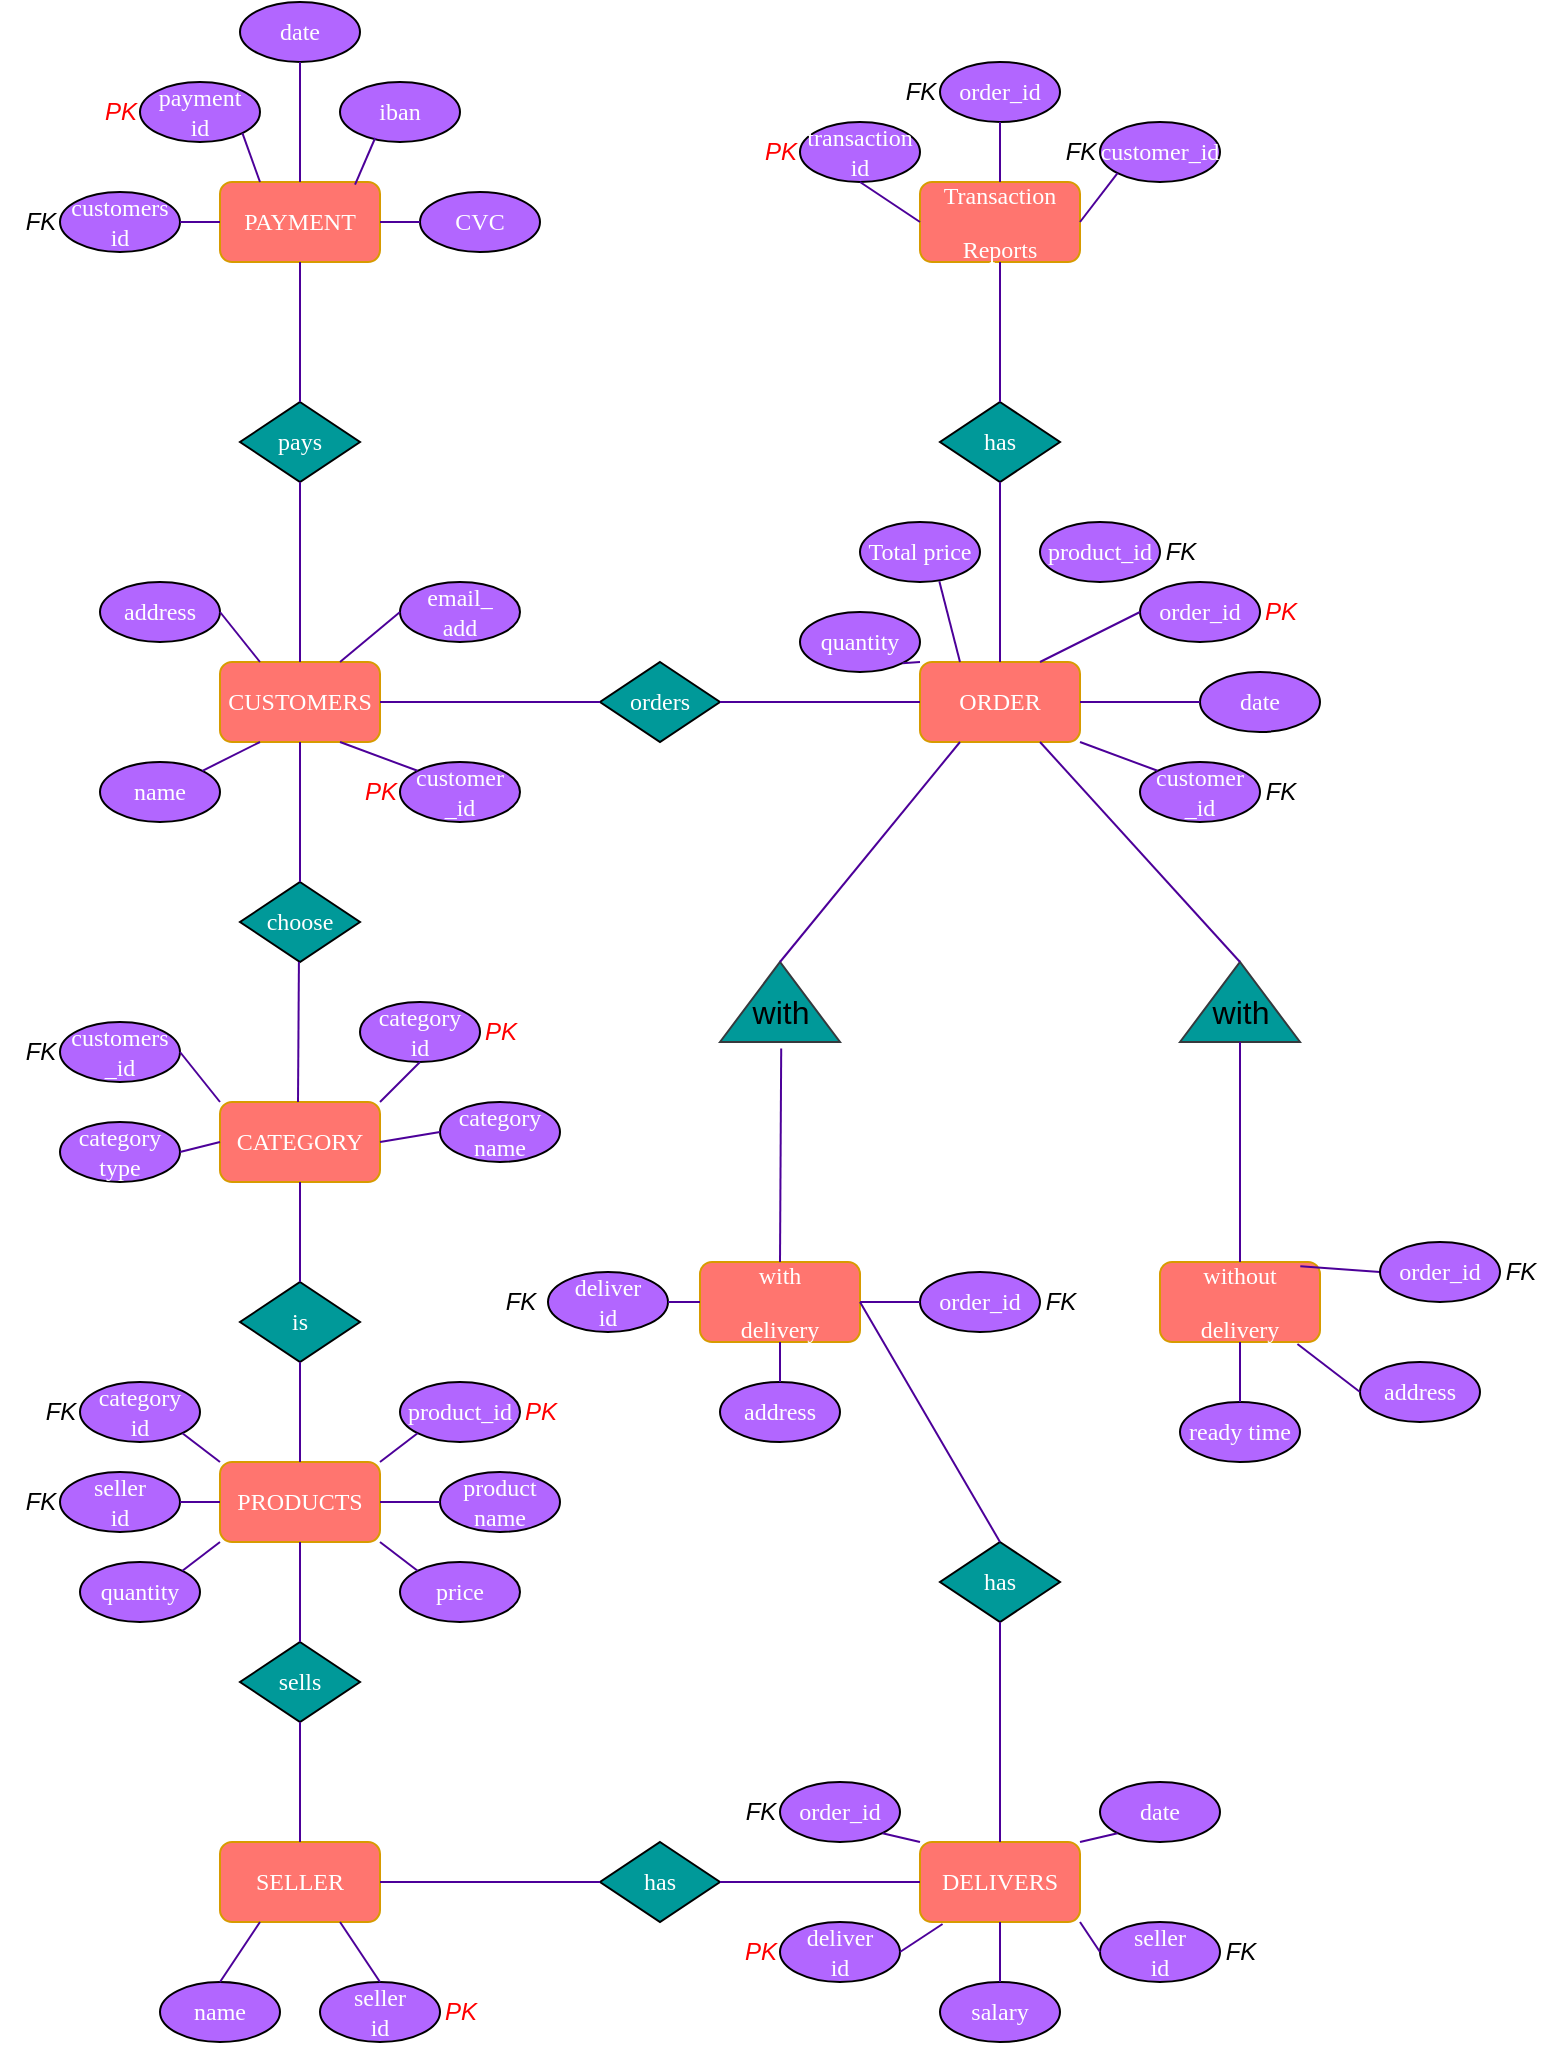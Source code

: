 <mxfile version="21.2.1" type="device">
  <diagram name="Страница 1" id="OlgJl-MLiEzsNfL7w2TF">
    <mxGraphModel dx="1467" dy="2461" grid="1" gridSize="10" guides="1" tooltips="1" connect="1" arrows="1" fold="1" page="1" pageScale="1" pageWidth="1169" pageHeight="1654" math="0" shadow="0">
      <root>
        <mxCell id="0" />
        <mxCell id="1" parent="0" />
        <mxCell id="M-MsmWzVihMMCVlR_p8x-1" value="&lt;pre&gt;&lt;font face=&quot;Comic Sans MS&quot; color=&quot;#ffffff&quot;&gt;CUSTOMERS&lt;/font&gt;&lt;/pre&gt;" style="rounded=1;whiteSpace=wrap;html=1;fillColor=#FF756F;strokeColor=#d79b00;" parent="1" vertex="1">
          <mxGeometry x="390" y="260" width="80" height="40" as="geometry" />
        </mxCell>
        <mxCell id="M-MsmWzVihMMCVlR_p8x-3" value="customer&lt;br&gt;_id" style="ellipse;whiteSpace=wrap;html=1;fontFamily=Comic Sans MS;fontColor=#FFFFFF;fillColor=#B266FF;" parent="1" vertex="1">
          <mxGeometry x="480" y="310" width="60" height="30" as="geometry" />
        </mxCell>
        <mxCell id="M-MsmWzVihMMCVlR_p8x-4" value="name" style="ellipse;whiteSpace=wrap;html=1;fontFamily=Comic Sans MS;fontColor=#FFFFFF;fillColor=#B266FF;" parent="1" vertex="1">
          <mxGeometry x="330" y="310" width="60" height="30" as="geometry" />
        </mxCell>
        <mxCell id="M-MsmWzVihMMCVlR_p8x-5" value="email_&lt;br&gt;add" style="ellipse;whiteSpace=wrap;html=1;fontFamily=Comic Sans MS;fontColor=#FFFFFF;fillColor=#B266FF;" parent="1" vertex="1">
          <mxGeometry x="480" y="220" width="60" height="30" as="geometry" />
        </mxCell>
        <mxCell id="M-MsmWzVihMMCVlR_p8x-6" value="address" style="ellipse;whiteSpace=wrap;html=1;fontFamily=Comic Sans MS;fontColor=#FFFFFF;fillColor=#B266FF;" parent="1" vertex="1">
          <mxGeometry x="330" y="220" width="60" height="30" as="geometry" />
        </mxCell>
        <mxCell id="M-MsmWzVihMMCVlR_p8x-7" value="&lt;font color=&quot;#ff0000&quot;&gt;PK&lt;/font&gt;" style="text;html=1;align=center;verticalAlign=middle;resizable=0;points=[];autosize=1;strokeColor=none;fillColor=none;fontFamily=Helvetica;fontColor=#000000;fontStyle=2" parent="1" vertex="1">
          <mxGeometry x="450" y="310" width="40" height="30" as="geometry" />
        </mxCell>
        <mxCell id="M-MsmWzVihMMCVlR_p8x-8" value="" style="endArrow=none;html=1;rounded=0;fontFamily=Comic Sans MS;fontColor=#FFFFFF;strokeColor=#4C0099;exitX=0.75;exitY=0;exitDx=0;exitDy=0;entryX=0;entryY=0.5;entryDx=0;entryDy=0;" parent="1" source="M-MsmWzVihMMCVlR_p8x-1" target="M-MsmWzVihMMCVlR_p8x-5" edge="1">
          <mxGeometry width="50" height="50" relative="1" as="geometry">
            <mxPoint x="440" y="225" as="sourcePoint" />
            <mxPoint x="440" y="160" as="targetPoint" />
          </mxGeometry>
        </mxCell>
        <mxCell id="M-MsmWzVihMMCVlR_p8x-9" value="" style="endArrow=none;html=1;rounded=0;fontFamily=Comic Sans MS;fontColor=#FFFFFF;strokeColor=#4C0099;exitX=0;exitY=0;exitDx=0;exitDy=0;entryX=0.75;entryY=1;entryDx=0;entryDy=0;" parent="1" source="M-MsmWzVihMMCVlR_p8x-3" target="M-MsmWzVihMMCVlR_p8x-1" edge="1">
          <mxGeometry width="50" height="50" relative="1" as="geometry">
            <mxPoint x="469.44" y="405" as="sourcePoint" />
            <mxPoint x="469.44" y="340" as="targetPoint" />
          </mxGeometry>
        </mxCell>
        <mxCell id="M-MsmWzVihMMCVlR_p8x-10" value="" style="endArrow=none;html=1;rounded=0;fontFamily=Comic Sans MS;fontColor=#FFFFFF;strokeColor=#4C0099;exitX=0.25;exitY=0;exitDx=0;exitDy=0;entryX=1;entryY=0.5;entryDx=0;entryDy=0;" parent="1" source="M-MsmWzVihMMCVlR_p8x-1" target="M-MsmWzVihMMCVlR_p8x-6" edge="1">
          <mxGeometry width="50" height="50" relative="1" as="geometry">
            <mxPoint x="420" y="250" as="sourcePoint" />
            <mxPoint x="420" y="185" as="targetPoint" />
          </mxGeometry>
        </mxCell>
        <mxCell id="M-MsmWzVihMMCVlR_p8x-11" value="" style="endArrow=none;html=1;rounded=0;fontFamily=Comic Sans MS;fontColor=#FFFFFF;strokeColor=#4C0099;exitX=1;exitY=0;exitDx=0;exitDy=0;entryX=0.25;entryY=1;entryDx=0;entryDy=0;" parent="1" source="M-MsmWzVihMMCVlR_p8x-4" target="M-MsmWzVihMMCVlR_p8x-1" edge="1">
          <mxGeometry width="50" height="50" relative="1" as="geometry">
            <mxPoint x="410" y="405" as="sourcePoint" />
            <mxPoint x="410" y="340" as="targetPoint" />
          </mxGeometry>
        </mxCell>
        <mxCell id="M-MsmWzVihMMCVlR_p8x-12" value="&lt;pre&gt;&lt;font face=&quot;Comic Sans MS&quot; color=&quot;#ffffff&quot;&gt;ORDER&lt;/font&gt;&lt;/pre&gt;" style="rounded=1;whiteSpace=wrap;html=1;fillColor=#FF756F;strokeColor=#d79b00;" parent="1" vertex="1">
          <mxGeometry x="740" y="260" width="80" height="40" as="geometry" />
        </mxCell>
        <mxCell id="M-MsmWzVihMMCVlR_p8x-13" value="orders" style="rhombus;whiteSpace=wrap;html=1;fontFamily=Comic Sans MS;fontColor=#FFFFFF;fillColor=#009999;" parent="1" vertex="1">
          <mxGeometry x="580" y="260" width="60" height="40" as="geometry" />
        </mxCell>
        <mxCell id="M-MsmWzVihMMCVlR_p8x-14" value="" style="endArrow=none;html=1;rounded=0;fontFamily=Comic Sans MS;fontColor=#FFFFFF;strokeColor=#4C0099;exitX=1;exitY=0.5;exitDx=0;exitDy=0;entryX=0;entryY=0.5;entryDx=0;entryDy=0;" parent="1" source="M-MsmWzVihMMCVlR_p8x-1" target="M-MsmWzVihMMCVlR_p8x-13" edge="1">
          <mxGeometry width="50" height="50" relative="1" as="geometry">
            <mxPoint x="400" y="175" as="sourcePoint" />
            <mxPoint x="400" y="110" as="targetPoint" />
          </mxGeometry>
        </mxCell>
        <mxCell id="M-MsmWzVihMMCVlR_p8x-15" value="" style="endArrow=none;html=1;rounded=0;fontFamily=Comic Sans MS;fontColor=#FFFFFF;strokeColor=#4C0099;exitX=1;exitY=0.5;exitDx=0;exitDy=0;entryX=0;entryY=0.5;entryDx=0;entryDy=0;" parent="1" source="M-MsmWzVihMMCVlR_p8x-13" target="M-MsmWzVihMMCVlR_p8x-12" edge="1">
          <mxGeometry width="50" height="50" relative="1" as="geometry">
            <mxPoint x="610" y="310" as="sourcePoint" />
            <mxPoint x="720" y="310" as="targetPoint" />
          </mxGeometry>
        </mxCell>
        <mxCell id="M-MsmWzVihMMCVlR_p8x-16" value="order_id" style="ellipse;whiteSpace=wrap;html=1;fontFamily=Comic Sans MS;fontColor=#FFFFFF;fillColor=#B266FF;" parent="1" vertex="1">
          <mxGeometry x="850" y="220" width="60" height="30" as="geometry" />
        </mxCell>
        <mxCell id="M-MsmWzVihMMCVlR_p8x-17" value="customer&lt;br&gt;_id" style="ellipse;whiteSpace=wrap;html=1;fontFamily=Comic Sans MS;fontColor=#FFFFFF;fillColor=#B266FF;" parent="1" vertex="1">
          <mxGeometry x="850" y="310" width="60" height="30" as="geometry" />
        </mxCell>
        <mxCell id="M-MsmWzVihMMCVlR_p8x-18" value="date" style="ellipse;whiteSpace=wrap;html=1;fontFamily=Comic Sans MS;fontColor=#FFFFFF;fillColor=#B266FF;" parent="1" vertex="1">
          <mxGeometry x="880" y="265" width="60" height="30" as="geometry" />
        </mxCell>
        <mxCell id="M-MsmWzVihMMCVlR_p8x-19" value="&lt;font color=&quot;#ff0000&quot;&gt;PK&lt;/font&gt;" style="text;html=1;align=center;verticalAlign=middle;resizable=0;points=[];autosize=1;strokeColor=none;fillColor=none;fontFamily=Helvetica;fontColor=#000000;fontStyle=2" parent="1" vertex="1">
          <mxGeometry x="900" y="220" width="40" height="30" as="geometry" />
        </mxCell>
        <mxCell id="M-MsmWzVihMMCVlR_p8x-20" value="FK" style="text;html=1;align=center;verticalAlign=middle;resizable=0;points=[];autosize=1;strokeColor=none;fillColor=none;fontFamily=Helvetica;fontColor=#000000;fontStyle=2" parent="1" vertex="1">
          <mxGeometry x="900" y="310" width="40" height="30" as="geometry" />
        </mxCell>
        <mxCell id="M-MsmWzVihMMCVlR_p8x-21" value="" style="endArrow=none;html=1;rounded=0;fontFamily=Comic Sans MS;fontColor=#FFFFFF;strokeColor=#4C0099;exitX=0.75;exitY=0;exitDx=0;exitDy=0;entryX=0;entryY=0.5;entryDx=0;entryDy=0;" parent="1" source="M-MsmWzVihMMCVlR_p8x-12" target="M-MsmWzVihMMCVlR_p8x-16" edge="1">
          <mxGeometry width="50" height="50" relative="1" as="geometry">
            <mxPoint x="750" y="245" as="sourcePoint" />
            <mxPoint x="750" y="180" as="targetPoint" />
          </mxGeometry>
        </mxCell>
        <mxCell id="M-MsmWzVihMMCVlR_p8x-22" value="" style="endArrow=none;html=1;rounded=0;fontFamily=Comic Sans MS;fontColor=#FFFFFF;strokeColor=#4C0099;exitX=1;exitY=0.5;exitDx=0;exitDy=0;entryX=0;entryY=0.5;entryDx=0;entryDy=0;" parent="1" source="M-MsmWzVihMMCVlR_p8x-12" target="M-MsmWzVihMMCVlR_p8x-18" edge="1">
          <mxGeometry width="50" height="50" relative="1" as="geometry">
            <mxPoint x="810" y="270" as="sourcePoint" />
            <mxPoint x="860" y="245" as="targetPoint" />
          </mxGeometry>
        </mxCell>
        <mxCell id="M-MsmWzVihMMCVlR_p8x-23" value="" style="endArrow=none;html=1;rounded=0;fontFamily=Comic Sans MS;fontColor=#FFFFFF;strokeColor=#4C0099;exitX=1;exitY=1;exitDx=0;exitDy=0;entryX=0;entryY=0;entryDx=0;entryDy=0;" parent="1" source="M-MsmWzVihMMCVlR_p8x-12" target="M-MsmWzVihMMCVlR_p8x-17" edge="1">
          <mxGeometry width="50" height="50" relative="1" as="geometry">
            <mxPoint x="830" y="290" as="sourcePoint" />
            <mxPoint x="890" y="290" as="targetPoint" />
          </mxGeometry>
        </mxCell>
        <mxCell id="M-MsmWzVihMMCVlR_p8x-25" value="&lt;pre&gt;&lt;font face=&quot;Comic Sans MS&quot; color=&quot;#ffffff&quot;&gt;CATEGORY&lt;/font&gt;&lt;/pre&gt;" style="rounded=1;whiteSpace=wrap;html=1;fillColor=#FF756F;strokeColor=#d79b00;" parent="1" vertex="1">
          <mxGeometry x="390" y="480" width="80" height="40" as="geometry" />
        </mxCell>
        <mxCell id="M-MsmWzVihMMCVlR_p8x-26" value="choose" style="rhombus;whiteSpace=wrap;html=1;fontFamily=Comic Sans MS;fontColor=#FFFFFF;fillColor=#009999;" parent="1" vertex="1">
          <mxGeometry x="400" y="370" width="60" height="40" as="geometry" />
        </mxCell>
        <mxCell id="M-MsmWzVihMMCVlR_p8x-27" value="" style="endArrow=none;html=1;rounded=0;fontFamily=Comic Sans MS;fontColor=#FFFFFF;strokeColor=#4C0099;entryX=0.5;entryY=1;entryDx=0;entryDy=0;exitX=0.5;exitY=0;exitDx=0;exitDy=0;" parent="1" source="M-MsmWzVihMMCVlR_p8x-26" target="M-MsmWzVihMMCVlR_p8x-1" edge="1">
          <mxGeometry width="50" height="50" relative="1" as="geometry">
            <mxPoint x="430" y="350" as="sourcePoint" />
            <mxPoint x="429.44" y="310" as="targetPoint" />
          </mxGeometry>
        </mxCell>
        <mxCell id="M-MsmWzVihMMCVlR_p8x-28" value="" style="endArrow=none;html=1;rounded=0;fontFamily=Comic Sans MS;fontColor=#FFFFFF;strokeColor=#4C0099;entryX=0.491;entryY=1;entryDx=0;entryDy=0;entryPerimeter=0;" parent="1" target="M-MsmWzVihMMCVlR_p8x-26" edge="1">
          <mxGeometry width="50" height="50" relative="1" as="geometry">
            <mxPoint x="429" y="480" as="sourcePoint" />
            <mxPoint x="429.44" y="420" as="targetPoint" />
          </mxGeometry>
        </mxCell>
        <mxCell id="M-MsmWzVihMMCVlR_p8x-29" value="category&lt;br&gt;id" style="ellipse;whiteSpace=wrap;html=1;fontFamily=Comic Sans MS;fontColor=#FFFFFF;fillColor=#B266FF;" parent="1" vertex="1">
          <mxGeometry x="460" y="430" width="60" height="30" as="geometry" />
        </mxCell>
        <mxCell id="M-MsmWzVihMMCVlR_p8x-30" value="category&lt;br&gt;name" style="ellipse;whiteSpace=wrap;html=1;fontFamily=Comic Sans MS;fontColor=#FFFFFF;fillColor=#B266FF;" parent="1" vertex="1">
          <mxGeometry x="500" y="480" width="60" height="30" as="geometry" />
        </mxCell>
        <mxCell id="M-MsmWzVihMMCVlR_p8x-31" value="category&lt;br&gt;type" style="ellipse;whiteSpace=wrap;html=1;fontFamily=Comic Sans MS;fontColor=#FFFFFF;fillColor=#B266FF;" parent="1" vertex="1">
          <mxGeometry x="310" y="490" width="60" height="30" as="geometry" />
        </mxCell>
        <mxCell id="M-MsmWzVihMMCVlR_p8x-32" value="&lt;pre&gt;&lt;font face=&quot;Comic Sans MS&quot; color=&quot;#ffffff&quot;&gt;PRODUCTS&lt;/font&gt;&lt;/pre&gt;" style="rounded=1;whiteSpace=wrap;html=1;fillColor=#FF756F;strokeColor=#d79b00;" parent="1" vertex="1">
          <mxGeometry x="390" y="660" width="80" height="40" as="geometry" />
        </mxCell>
        <mxCell id="M-MsmWzVihMMCVlR_p8x-33" value="is" style="rhombus;whiteSpace=wrap;html=1;fontFamily=Comic Sans MS;fontColor=#FFFFFF;fillColor=#009999;" parent="1" vertex="1">
          <mxGeometry x="400" y="570" width="60" height="40" as="geometry" />
        </mxCell>
        <mxCell id="M-MsmWzVihMMCVlR_p8x-34" value="" style="endArrow=none;html=1;rounded=0;fontFamily=Comic Sans MS;fontColor=#FFFFFF;strokeColor=#4C0099;entryX=0.5;entryY=1;entryDx=0;entryDy=0;" parent="1" target="M-MsmWzVihMMCVlR_p8x-25" edge="1">
          <mxGeometry width="50" height="50" relative="1" as="geometry">
            <mxPoint x="430" y="570" as="sourcePoint" />
            <mxPoint x="429.41" y="530" as="targetPoint" />
          </mxGeometry>
        </mxCell>
        <mxCell id="M-MsmWzVihMMCVlR_p8x-35" value="" style="endArrow=none;html=1;rounded=0;fontFamily=Comic Sans MS;fontColor=#FFFFFF;strokeColor=#4C0099;entryX=0.5;entryY=1;entryDx=0;entryDy=0;exitX=0.5;exitY=0;exitDx=0;exitDy=0;" parent="1" source="M-MsmWzVihMMCVlR_p8x-32" target="M-MsmWzVihMMCVlR_p8x-33" edge="1">
          <mxGeometry width="50" height="50" relative="1" as="geometry">
            <mxPoint x="500" y="700" as="sourcePoint" />
            <mxPoint x="500" y="630" as="targetPoint" />
          </mxGeometry>
        </mxCell>
        <mxCell id="M-MsmWzVihMMCVlR_p8x-36" value="product_id" style="ellipse;whiteSpace=wrap;html=1;fontFamily=Comic Sans MS;fontColor=#FFFFFF;fillColor=#B266FF;" parent="1" vertex="1">
          <mxGeometry x="480" y="620" width="60" height="30" as="geometry" />
        </mxCell>
        <mxCell id="M-MsmWzVihMMCVlR_p8x-37" value="product&lt;br&gt;name" style="ellipse;whiteSpace=wrap;html=1;fontFamily=Comic Sans MS;fontColor=#FFFFFF;fillColor=#B266FF;" parent="1" vertex="1">
          <mxGeometry x="500" y="665" width="60" height="30" as="geometry" />
        </mxCell>
        <mxCell id="M-MsmWzVihMMCVlR_p8x-38" value="category&lt;br&gt;id" style="ellipse;whiteSpace=wrap;html=1;fontFamily=Comic Sans MS;fontColor=#FFFFFF;fillColor=#B266FF;" parent="1" vertex="1">
          <mxGeometry x="320" y="620" width="60" height="30" as="geometry" />
        </mxCell>
        <mxCell id="M-MsmWzVihMMCVlR_p8x-39" value="FK" style="text;html=1;align=center;verticalAlign=middle;resizable=0;points=[];autosize=1;strokeColor=none;fillColor=none;fontFamily=Helvetica;fontColor=#000000;fontStyle=2" parent="1" vertex="1">
          <mxGeometry x="290" y="620" width="40" height="30" as="geometry" />
        </mxCell>
        <mxCell id="M-MsmWzVihMMCVlR_p8x-40" value="&lt;font color=&quot;#ff0000&quot;&gt;PK&lt;/font&gt;" style="text;html=1;align=center;verticalAlign=middle;resizable=0;points=[];autosize=1;strokeColor=none;fillColor=none;fontFamily=Helvetica;fontColor=#000000;fontStyle=2" parent="1" vertex="1">
          <mxGeometry x="510" y="430" width="40" height="30" as="geometry" />
        </mxCell>
        <mxCell id="M-MsmWzVihMMCVlR_p8x-41" value="&lt;font color=&quot;#ff0000&quot;&gt;PK&lt;/font&gt;" style="text;html=1;align=center;verticalAlign=middle;resizable=0;points=[];autosize=1;strokeColor=none;fillColor=none;fontFamily=Helvetica;fontColor=#000000;fontStyle=2" parent="1" vertex="1">
          <mxGeometry x="530" y="620" width="40" height="30" as="geometry" />
        </mxCell>
        <mxCell id="M-MsmWzVihMMCVlR_p8x-42" value="&lt;pre&gt;&lt;font face=&quot;Comic Sans MS&quot; color=&quot;#ffffff&quot;&gt;SELLER&lt;/font&gt;&lt;/pre&gt;" style="rounded=1;whiteSpace=wrap;html=1;fillColor=#FF756F;strokeColor=#d79b00;" parent="1" vertex="1">
          <mxGeometry x="390" y="850" width="80" height="40" as="geometry" />
        </mxCell>
        <mxCell id="M-MsmWzVihMMCVlR_p8x-43" value="sells" style="rhombus;whiteSpace=wrap;html=1;fontFamily=Comic Sans MS;fontColor=#FFFFFF;fillColor=#009999;" parent="1" vertex="1">
          <mxGeometry x="400" y="750" width="60" height="40" as="geometry" />
        </mxCell>
        <mxCell id="M-MsmWzVihMMCVlR_p8x-44" value="seller&lt;br&gt;id" style="ellipse;whiteSpace=wrap;html=1;fontFamily=Comic Sans MS;fontColor=#FFFFFF;fillColor=#B266FF;" parent="1" vertex="1">
          <mxGeometry x="440" y="920" width="60" height="30" as="geometry" />
        </mxCell>
        <mxCell id="M-MsmWzVihMMCVlR_p8x-46" value="name" style="ellipse;whiteSpace=wrap;html=1;fontFamily=Comic Sans MS;fontColor=#FFFFFF;fillColor=#B266FF;" parent="1" vertex="1">
          <mxGeometry x="360" y="920" width="60" height="30" as="geometry" />
        </mxCell>
        <mxCell id="M-MsmWzVihMMCVlR_p8x-47" value="&lt;font color=&quot;#ff0000&quot;&gt;PK&lt;/font&gt;" style="text;html=1;align=center;verticalAlign=middle;resizable=0;points=[];autosize=1;strokeColor=none;fillColor=none;fontFamily=Helvetica;fontColor=#000000;fontStyle=2" parent="1" vertex="1">
          <mxGeometry x="490" y="920" width="40" height="30" as="geometry" />
        </mxCell>
        <mxCell id="M-MsmWzVihMMCVlR_p8x-48" value="FK" style="text;html=1;align=center;verticalAlign=middle;resizable=0;points=[];autosize=1;strokeColor=none;fillColor=none;fontFamily=Helvetica;fontColor=#000000;fontStyle=2" parent="1" vertex="1">
          <mxGeometry x="280" y="665" width="40" height="30" as="geometry" />
        </mxCell>
        <mxCell id="M-MsmWzVihMMCVlR_p8x-49" value="&lt;pre&gt;&lt;font face=&quot;Comic Sans MS&quot; color=&quot;#ffffff&quot;&gt;PAYMENT&lt;/font&gt;&lt;/pre&gt;" style="rounded=1;whiteSpace=wrap;html=1;fillColor=#FF756F;strokeColor=#d79b00;" parent="1" vertex="1">
          <mxGeometry x="390" y="20" width="80" height="40" as="geometry" />
        </mxCell>
        <mxCell id="M-MsmWzVihMMCVlR_p8x-50" value="pays" style="rhombus;whiteSpace=wrap;html=1;fontFamily=Comic Sans MS;fontColor=#FFFFFF;fillColor=#009999;" parent="1" vertex="1">
          <mxGeometry x="400" y="130" width="60" height="40" as="geometry" />
        </mxCell>
        <mxCell id="M-MsmWzVihMMCVlR_p8x-51" value="" style="endArrow=none;html=1;rounded=0;fontFamily=Comic Sans MS;fontColor=#FFFFFF;strokeColor=#4C0099;entryX=0.5;entryY=1;entryDx=0;entryDy=0;exitX=0.5;exitY=0;exitDx=0;exitDy=0;" parent="1" source="M-MsmWzVihMMCVlR_p8x-43" target="M-MsmWzVihMMCVlR_p8x-32" edge="1">
          <mxGeometry width="50" height="50" relative="1" as="geometry">
            <mxPoint x="440" y="760" as="sourcePoint" />
            <mxPoint x="440" y="710" as="targetPoint" />
          </mxGeometry>
        </mxCell>
        <mxCell id="M-MsmWzVihMMCVlR_p8x-53" value="" style="endArrow=none;html=1;rounded=0;fontFamily=Comic Sans MS;fontColor=#FFFFFF;strokeColor=#4C0099;exitX=0.5;exitY=0;exitDx=0;exitDy=0;entryX=0.5;entryY=1;entryDx=0;entryDy=0;" parent="1" source="M-MsmWzVihMMCVlR_p8x-1" target="M-MsmWzVihMMCVlR_p8x-50" edge="1">
          <mxGeometry width="50" height="50" relative="1" as="geometry">
            <mxPoint x="480" y="290" as="sourcePoint" />
            <mxPoint x="590" y="290" as="targetPoint" />
          </mxGeometry>
        </mxCell>
        <mxCell id="M-MsmWzVihMMCVlR_p8x-54" value="" style="endArrow=none;html=1;rounded=0;fontFamily=Comic Sans MS;fontColor=#FFFFFF;strokeColor=#4C0099;exitX=0.5;exitY=0;exitDx=0;exitDy=0;entryX=0.5;entryY=1;entryDx=0;entryDy=0;" parent="1" source="M-MsmWzVihMMCVlR_p8x-50" target="M-MsmWzVihMMCVlR_p8x-49" edge="1">
          <mxGeometry width="50" height="50" relative="1" as="geometry">
            <mxPoint x="440" y="270" as="sourcePoint" />
            <mxPoint x="440" y="180" as="targetPoint" />
          </mxGeometry>
        </mxCell>
        <mxCell id="M-MsmWzVihMMCVlR_p8x-55" value="payment&lt;br&gt;id" style="ellipse;whiteSpace=wrap;html=1;fontFamily=Comic Sans MS;fontColor=#FFFFFF;fillColor=#B266FF;" parent="1" vertex="1">
          <mxGeometry x="350" y="-30" width="60" height="30" as="geometry" />
        </mxCell>
        <mxCell id="M-MsmWzVihMMCVlR_p8x-56" value="customers&lt;br&gt;id" style="ellipse;whiteSpace=wrap;html=1;fontFamily=Comic Sans MS;fontColor=#FFFFFF;fillColor=#B266FF;" parent="1" vertex="1">
          <mxGeometry x="310" y="25" width="60" height="30" as="geometry" />
        </mxCell>
        <mxCell id="M-MsmWzVihMMCVlR_p8x-57" value="date" style="ellipse;whiteSpace=wrap;html=1;fontFamily=Comic Sans MS;fontColor=#FFFFFF;fillColor=#B266FF;" parent="1" vertex="1">
          <mxGeometry x="400" y="-70" width="60" height="30" as="geometry" />
        </mxCell>
        <mxCell id="M-MsmWzVihMMCVlR_p8x-59" value="&lt;font color=&quot;#ff0000&quot;&gt;PK&lt;/font&gt;" style="text;html=1;align=center;verticalAlign=middle;resizable=0;points=[];autosize=1;strokeColor=none;fillColor=none;fontFamily=Helvetica;fontColor=#000000;fontStyle=2" parent="1" vertex="1">
          <mxGeometry x="320" y="-30" width="40" height="30" as="geometry" />
        </mxCell>
        <mxCell id="M-MsmWzVihMMCVlR_p8x-60" value="FK" style="text;html=1;align=center;verticalAlign=middle;resizable=0;points=[];autosize=1;strokeColor=none;fillColor=none;fontFamily=Helvetica;fontColor=#000000;fontStyle=2" parent="1" vertex="1">
          <mxGeometry x="280" y="25" width="40" height="30" as="geometry" />
        </mxCell>
        <mxCell id="M-MsmWzVihMMCVlR_p8x-62" value="&lt;pre&gt;&lt;font face=&quot;Comic Sans MS&quot; color=&quot;#ffffff&quot;&gt;Transaction&lt;/font&gt;&lt;/pre&gt;&lt;pre&gt;&lt;font face=&quot;Comic Sans MS&quot; color=&quot;#ffffff&quot;&gt;Reports&lt;/font&gt;&lt;/pre&gt;" style="rounded=1;whiteSpace=wrap;html=1;fillColor=#FF756F;strokeColor=#d79b00;" parent="1" vertex="1">
          <mxGeometry x="740" y="20" width="80" height="40" as="geometry" />
        </mxCell>
        <mxCell id="M-MsmWzVihMMCVlR_p8x-69" value="has" style="rhombus;whiteSpace=wrap;html=1;fontFamily=Comic Sans MS;fontColor=#FFFFFF;fillColor=#009999;" parent="1" vertex="1">
          <mxGeometry x="750" y="130" width="60" height="40" as="geometry" />
        </mxCell>
        <mxCell id="M-MsmWzVihMMCVlR_p8x-70" value="" style="endArrow=none;html=1;rounded=0;fontFamily=Comic Sans MS;fontColor=#FFFFFF;strokeColor=#4C0099;entryX=0.5;entryY=1;entryDx=0;entryDy=0;exitX=0.5;exitY=0;exitDx=0;exitDy=0;" parent="1" source="M-MsmWzVihMMCVlR_p8x-69" target="M-MsmWzVihMMCVlR_p8x-62" edge="1">
          <mxGeometry width="50" height="50" relative="1" as="geometry">
            <mxPoint x="680" y="70" as="sourcePoint" />
            <mxPoint x="780" y="60" as="targetPoint" />
          </mxGeometry>
        </mxCell>
        <mxCell id="M-MsmWzVihMMCVlR_p8x-71" value="" style="endArrow=none;html=1;rounded=0;fontFamily=Comic Sans MS;fontColor=#FFFFFF;strokeColor=#4C0099;entryX=0.5;entryY=1;entryDx=0;entryDy=0;exitX=0.5;exitY=0;exitDx=0;exitDy=0;" parent="1" source="M-MsmWzVihMMCVlR_p8x-12" target="M-MsmWzVihMMCVlR_p8x-69" edge="1">
          <mxGeometry width="50" height="50" relative="1" as="geometry">
            <mxPoint x="840" y="220" as="sourcePoint" />
            <mxPoint x="840" y="120" as="targetPoint" />
          </mxGeometry>
        </mxCell>
        <mxCell id="M-MsmWzVihMMCVlR_p8x-72" value="transaction&lt;br&gt;id" style="ellipse;whiteSpace=wrap;html=1;fontFamily=Comic Sans MS;fontColor=#FFFFFF;fillColor=#B266FF;" parent="1" vertex="1">
          <mxGeometry x="680" y="-10" width="60" height="30" as="geometry" />
        </mxCell>
        <mxCell id="M-MsmWzVihMMCVlR_p8x-73" value="order_id" style="ellipse;whiteSpace=wrap;html=1;fontFamily=Comic Sans MS;fontColor=#FFFFFF;fillColor=#B266FF;" parent="1" vertex="1">
          <mxGeometry x="750" y="-40" width="60" height="30" as="geometry" />
        </mxCell>
        <mxCell id="M-MsmWzVihMMCVlR_p8x-74" value="product_id" style="ellipse;whiteSpace=wrap;html=1;fontFamily=Comic Sans MS;fontColor=#FFFFFF;fillColor=#B266FF;" parent="1" vertex="1">
          <mxGeometry x="800" y="190" width="60" height="30" as="geometry" />
        </mxCell>
        <mxCell id="M-MsmWzVihMMCVlR_p8x-75" value="customer_id" style="ellipse;whiteSpace=wrap;html=1;fontFamily=Comic Sans MS;fontColor=#FFFFFF;fillColor=#B266FF;" parent="1" vertex="1">
          <mxGeometry x="830" y="-10" width="60" height="30" as="geometry" />
        </mxCell>
        <mxCell id="7hvklyjwpI8hrcceIS0T-1" value="seller&lt;br&gt;id" style="ellipse;whiteSpace=wrap;html=1;fontFamily=Comic Sans MS;fontColor=#FFFFFF;fillColor=#B266FF;" parent="1" vertex="1">
          <mxGeometry x="310" y="665" width="60" height="30" as="geometry" />
        </mxCell>
        <mxCell id="7hvklyjwpI8hrcceIS0T-2" value="iban" style="ellipse;whiteSpace=wrap;html=1;fontFamily=Comic Sans MS;fontColor=#FFFFFF;fillColor=#B266FF;" parent="1" vertex="1">
          <mxGeometry x="450" y="-30" width="60" height="30" as="geometry" />
        </mxCell>
        <mxCell id="7hvklyjwpI8hrcceIS0T-3" value="CVC" style="ellipse;whiteSpace=wrap;html=1;fontFamily=Comic Sans MS;fontColor=#FFFFFF;fillColor=#B266FF;" parent="1" vertex="1">
          <mxGeometry x="490" y="25" width="60" height="30" as="geometry" />
        </mxCell>
        <mxCell id="7hvklyjwpI8hrcceIS0T-4" value="&lt;pre&gt;&lt;font face=&quot;Comic Sans MS&quot; color=&quot;#ffffff&quot;&gt;DELIVERS&lt;/font&gt;&lt;/pre&gt;" style="rounded=1;whiteSpace=wrap;html=1;fillColor=#FF756F;strokeColor=#d79b00;" parent="1" vertex="1">
          <mxGeometry x="740" y="850" width="80" height="40" as="geometry" />
        </mxCell>
        <mxCell id="7hvklyjwpI8hrcceIS0T-5" value="has" style="rhombus;whiteSpace=wrap;html=1;fontFamily=Comic Sans MS;fontColor=#FFFFFF;fillColor=#009999;" parent="1" vertex="1">
          <mxGeometry x="580" y="850" width="60" height="40" as="geometry" />
        </mxCell>
        <mxCell id="7hvklyjwpI8hrcceIS0T-6" value="" style="endArrow=none;html=1;rounded=0;fontFamily=Comic Sans MS;fontColor=#FFFFFF;strokeColor=#4C0099;exitX=0;exitY=0.5;exitDx=0;exitDy=0;entryX=1;entryY=0.5;entryDx=0;entryDy=0;" parent="1" source="7hvklyjwpI8hrcceIS0T-5" target="M-MsmWzVihMMCVlR_p8x-42" edge="1">
          <mxGeometry width="50" height="50" relative="1" as="geometry">
            <mxPoint x="539.13" y="970" as="sourcePoint" />
            <mxPoint x="539.13" y="910" as="targetPoint" />
          </mxGeometry>
        </mxCell>
        <mxCell id="7hvklyjwpI8hrcceIS0T-7" value="" style="endArrow=none;html=1;rounded=0;fontFamily=Comic Sans MS;fontColor=#FFFFFF;strokeColor=#4C0099;exitX=0;exitY=0.5;exitDx=0;exitDy=0;entryX=1;entryY=0.5;entryDx=0;entryDy=0;" parent="1" source="7hvklyjwpI8hrcceIS0T-4" target="7hvklyjwpI8hrcceIS0T-5" edge="1">
          <mxGeometry width="50" height="50" relative="1" as="geometry">
            <mxPoint x="710" y="910" as="sourcePoint" />
            <mxPoint x="600" y="910" as="targetPoint" />
          </mxGeometry>
        </mxCell>
        <mxCell id="7hvklyjwpI8hrcceIS0T-8" value="deliver&lt;br&gt;id" style="ellipse;whiteSpace=wrap;html=1;fontFamily=Comic Sans MS;fontColor=#FFFFFF;fillColor=#B266FF;" parent="1" vertex="1">
          <mxGeometry x="670" y="890" width="60" height="30" as="geometry" />
        </mxCell>
        <mxCell id="7hvklyjwpI8hrcceIS0T-9" value="seller&lt;br&gt;id" style="ellipse;whiteSpace=wrap;html=1;fontFamily=Comic Sans MS;fontColor=#FFFFFF;fillColor=#B266FF;" parent="1" vertex="1">
          <mxGeometry x="830" y="890" width="60" height="30" as="geometry" />
        </mxCell>
        <mxCell id="7hvklyjwpI8hrcceIS0T-10" value="date" style="ellipse;whiteSpace=wrap;html=1;fontFamily=Comic Sans MS;fontColor=#FFFFFF;fillColor=#B266FF;" parent="1" vertex="1">
          <mxGeometry x="830" y="820" width="60" height="30" as="geometry" />
        </mxCell>
        <mxCell id="7hvklyjwpI8hrcceIS0T-13" value="&lt;pre&gt;&lt;font face=&quot;Comic Sans MS&quot; color=&quot;#ffffff&quot;&gt;with&lt;/font&gt;&lt;/pre&gt;&lt;pre&gt;&lt;font face=&quot;Comic Sans MS&quot; color=&quot;#ffffff&quot;&gt;delivery&lt;/font&gt;&lt;/pre&gt;" style="rounded=1;whiteSpace=wrap;html=1;fillColor=#FF756F;strokeColor=#d79b00;" parent="1" vertex="1">
          <mxGeometry x="630" y="560" width="80" height="40" as="geometry" />
        </mxCell>
        <mxCell id="7hvklyjwpI8hrcceIS0T-14" value="&lt;pre&gt;&lt;font face=&quot;Comic Sans MS&quot; color=&quot;#ffffff&quot;&gt;without&lt;/font&gt;&lt;/pre&gt;&lt;pre&gt;&lt;font face=&quot;Comic Sans MS&quot; color=&quot;#ffffff&quot;&gt;delivery&lt;/font&gt;&lt;/pre&gt;" style="rounded=1;whiteSpace=wrap;html=1;fillColor=#FF756F;strokeColor=#d79b00;" parent="1" vertex="1">
          <mxGeometry x="860" y="560" width="80" height="40" as="geometry" />
        </mxCell>
        <mxCell id="7hvklyjwpI8hrcceIS0T-16" value="" style="triangle;whiteSpace=wrap;html=1;rotation=-90;fillColor=#009999;strokeColor=#36393d;" parent="1" vertex="1">
          <mxGeometry x="650" y="400" width="40" height="60" as="geometry" />
        </mxCell>
        <mxCell id="7hvklyjwpI8hrcceIS0T-18" value="" style="triangle;whiteSpace=wrap;html=1;rotation=-90;fillColor=#009999;strokeColor=#36393d;" parent="1" vertex="1">
          <mxGeometry x="880" y="400" width="40" height="60" as="geometry" />
        </mxCell>
        <mxCell id="7hvklyjwpI8hrcceIS0T-19" value="with" style="text;html=1;align=center;verticalAlign=middle;resizable=0;points=[];autosize=1;strokeColor=none;fillColor=none;strokeWidth=4;fontSize=16;" parent="1" vertex="1">
          <mxGeometry x="645" y="420" width="50" height="30" as="geometry" />
        </mxCell>
        <mxCell id="7hvklyjwpI8hrcceIS0T-21" value="with" style="text;html=1;align=center;verticalAlign=middle;resizable=0;points=[];autosize=1;strokeColor=none;fillColor=none;strokeWidth=4;fontSize=16;" parent="1" vertex="1">
          <mxGeometry x="875" y="420" width="50" height="30" as="geometry" />
        </mxCell>
        <mxCell id="7hvklyjwpI8hrcceIS0T-22" value="" style="endArrow=none;html=1;rounded=0;fontFamily=Comic Sans MS;fontColor=#FFFFFF;strokeColor=#4C0099;exitX=1;exitY=0.5;exitDx=0;exitDy=0;entryX=0.25;entryY=1;entryDx=0;entryDy=0;" parent="1" source="7hvklyjwpI8hrcceIS0T-16" target="M-MsmWzVihMMCVlR_p8x-12" edge="1">
          <mxGeometry width="50" height="50" relative="1" as="geometry">
            <mxPoint x="650" y="360" as="sourcePoint" />
            <mxPoint x="750" y="360" as="targetPoint" />
          </mxGeometry>
        </mxCell>
        <mxCell id="7hvklyjwpI8hrcceIS0T-23" value="" style="endArrow=none;html=1;rounded=0;fontFamily=Comic Sans MS;fontColor=#FFFFFF;strokeColor=#4C0099;exitX=0.5;exitY=0;exitDx=0;exitDy=0;entryX=0.512;entryY=1.11;entryDx=0;entryDy=0;entryPerimeter=0;" parent="1" source="7hvklyjwpI8hrcceIS0T-13" target="7hvklyjwpI8hrcceIS0T-19" edge="1">
          <mxGeometry width="50" height="50" relative="1" as="geometry">
            <mxPoint x="635" y="600" as="sourcePoint" />
            <mxPoint x="705" y="490" as="targetPoint" />
          </mxGeometry>
        </mxCell>
        <mxCell id="7hvklyjwpI8hrcceIS0T-24" value="" style="endArrow=none;html=1;rounded=0;fontFamily=Comic Sans MS;fontColor=#FFFFFF;strokeColor=#4C0099;exitX=1;exitY=0.5;exitDx=0;exitDy=0;entryX=0.75;entryY=1;entryDx=0;entryDy=0;" parent="1" source="7hvklyjwpI8hrcceIS0T-18" target="M-MsmWzVihMMCVlR_p8x-12" edge="1">
          <mxGeometry width="50" height="50" relative="1" as="geometry">
            <mxPoint x="680" y="420" as="sourcePoint" />
            <mxPoint x="770" y="310" as="targetPoint" />
          </mxGeometry>
        </mxCell>
        <mxCell id="7hvklyjwpI8hrcceIS0T-25" value="" style="endArrow=none;html=1;rounded=0;fontFamily=Comic Sans MS;fontColor=#FFFFFF;strokeColor=#4C0099;exitX=0.5;exitY=0;exitDx=0;exitDy=0;entryX=0;entryY=0.5;entryDx=0;entryDy=0;" parent="1" source="7hvklyjwpI8hrcceIS0T-14" target="7hvklyjwpI8hrcceIS0T-18" edge="1">
          <mxGeometry width="50" height="50" relative="1" as="geometry">
            <mxPoint x="875" y="540" as="sourcePoint" />
            <mxPoint x="775" y="430" as="targetPoint" />
          </mxGeometry>
        </mxCell>
        <mxCell id="7hvklyjwpI8hrcceIS0T-27" value="price" style="ellipse;whiteSpace=wrap;html=1;fontFamily=Comic Sans MS;fontColor=#FFFFFF;fillColor=#B266FF;" parent="1" vertex="1">
          <mxGeometry x="480" y="710" width="60" height="30" as="geometry" />
        </mxCell>
        <mxCell id="7hvklyjwpI8hrcceIS0T-34" value="salary" style="ellipse;whiteSpace=wrap;html=1;fontFamily=Comic Sans MS;fontColor=#FFFFFF;fillColor=#B266FF;" parent="1" vertex="1">
          <mxGeometry x="750" y="920" width="60" height="30" as="geometry" />
        </mxCell>
        <mxCell id="7hvklyjwpI8hrcceIS0T-38" value="quantity" style="ellipse;whiteSpace=wrap;html=1;fontFamily=Comic Sans MS;fontColor=#FFFFFF;fillColor=#B266FF;" parent="1" vertex="1">
          <mxGeometry x="320" y="710" width="60" height="30" as="geometry" />
        </mxCell>
        <mxCell id="7hvklyjwpI8hrcceIS0T-39" value="quantity" style="ellipse;whiteSpace=wrap;html=1;fontFamily=Comic Sans MS;fontColor=#FFFFFF;fillColor=#B266FF;" parent="1" vertex="1">
          <mxGeometry x="680" y="235" width="60" height="30" as="geometry" />
        </mxCell>
        <mxCell id="7hvklyjwpI8hrcceIS0T-40" value="Total price" style="ellipse;whiteSpace=wrap;html=1;fontFamily=Comic Sans MS;fontColor=#FFFFFF;fillColor=#B266FF;" parent="1" vertex="1">
          <mxGeometry x="710" y="190" width="60" height="30" as="geometry" />
        </mxCell>
        <mxCell id="7hvklyjwpI8hrcceIS0T-41" value="order_id" style="ellipse;whiteSpace=wrap;html=1;fontFamily=Comic Sans MS;fontColor=#FFFFFF;fillColor=#B266FF;" parent="1" vertex="1">
          <mxGeometry x="670" y="820" width="60" height="30" as="geometry" />
        </mxCell>
        <mxCell id="7hvklyjwpI8hrcceIS0T-42" value="FK" style="text;html=1;align=center;verticalAlign=middle;resizable=0;points=[];autosize=1;strokeColor=none;fillColor=none;fontFamily=Helvetica;fontColor=#000000;fontStyle=2" parent="1" vertex="1">
          <mxGeometry x="640" y="820" width="40" height="30" as="geometry" />
        </mxCell>
        <mxCell id="7hvklyjwpI8hrcceIS0T-43" value="FK" style="text;html=1;align=center;verticalAlign=middle;resizable=0;points=[];autosize=1;strokeColor=none;fillColor=none;fontFamily=Helvetica;fontColor=#000000;fontStyle=2" parent="1" vertex="1">
          <mxGeometry x="850" y="190" width="40" height="30" as="geometry" />
        </mxCell>
        <mxCell id="7hvklyjwpI8hrcceIS0T-44" value="" style="endArrow=none;html=1;rounded=0;fontFamily=Comic Sans MS;fontColor=#FFFFFF;strokeColor=#4C0099;exitX=0;exitY=0.5;exitDx=0;exitDy=0;entryX=1;entryY=0.5;entryDx=0;entryDy=0;" parent="1" source="7hvklyjwpI8hrcceIS0T-3" target="M-MsmWzVihMMCVlR_p8x-49" edge="1">
          <mxGeometry width="50" height="50" relative="1" as="geometry">
            <mxPoint x="480" y="130" as="sourcePoint" />
            <mxPoint x="480" y="60" as="targetPoint" />
          </mxGeometry>
        </mxCell>
        <mxCell id="7hvklyjwpI8hrcceIS0T-45" value="" style="endArrow=none;html=1;rounded=0;fontFamily=Comic Sans MS;fontColor=#FFFFFF;strokeColor=#4C0099;exitX=0.844;exitY=0.033;exitDx=0;exitDy=0;entryX=0.293;entryY=0.933;entryDx=0;entryDy=0;entryPerimeter=0;exitPerimeter=0;" parent="1" source="M-MsmWzVihMMCVlR_p8x-49" target="7hvklyjwpI8hrcceIS0T-2" edge="1">
          <mxGeometry width="50" height="50" relative="1" as="geometry">
            <mxPoint x="490" y="140" as="sourcePoint" />
            <mxPoint x="490" y="70" as="targetPoint" />
          </mxGeometry>
        </mxCell>
        <mxCell id="7hvklyjwpI8hrcceIS0T-46" value="" style="endArrow=none;html=1;rounded=0;fontFamily=Comic Sans MS;fontColor=#FFFFFF;strokeColor=#4C0099;exitX=0.5;exitY=0;exitDx=0;exitDy=0;entryX=0.5;entryY=1;entryDx=0;entryDy=0;" parent="1" source="M-MsmWzVihMMCVlR_p8x-49" target="M-MsmWzVihMMCVlR_p8x-57" edge="1">
          <mxGeometry width="50" height="50" relative="1" as="geometry">
            <mxPoint x="468" y="31" as="sourcePoint" />
            <mxPoint x="478" y="8" as="targetPoint" />
          </mxGeometry>
        </mxCell>
        <mxCell id="7hvklyjwpI8hrcceIS0T-47" value="" style="endArrow=none;html=1;rounded=0;fontFamily=Comic Sans MS;fontColor=#FFFFFF;strokeColor=#4C0099;exitX=0.25;exitY=0;exitDx=0;exitDy=0;entryX=1;entryY=1;entryDx=0;entryDy=0;" parent="1" source="M-MsmWzVihMMCVlR_p8x-49" target="M-MsmWzVihMMCVlR_p8x-55" edge="1">
          <mxGeometry width="50" height="50" relative="1" as="geometry">
            <mxPoint x="440" y="30" as="sourcePoint" />
            <mxPoint x="440" y="-30" as="targetPoint" />
          </mxGeometry>
        </mxCell>
        <mxCell id="7hvklyjwpI8hrcceIS0T-48" value="" style="endArrow=none;html=1;rounded=0;fontFamily=Comic Sans MS;fontColor=#FFFFFF;strokeColor=#4C0099;entryX=1;entryY=0.5;entryDx=0;entryDy=0;" parent="1" target="M-MsmWzVihMMCVlR_p8x-56" edge="1">
          <mxGeometry width="50" height="50" relative="1" as="geometry">
            <mxPoint x="390" y="40" as="sourcePoint" />
            <mxPoint x="412" y="5" as="targetPoint" />
          </mxGeometry>
        </mxCell>
        <mxCell id="7hvklyjwpI8hrcceIS0T-49" value="" style="endArrow=none;html=1;rounded=0;fontFamily=Comic Sans MS;fontColor=#FFFFFF;strokeColor=#4C0099;entryX=0.5;entryY=1;entryDx=0;entryDy=0;exitX=0.5;exitY=0;exitDx=0;exitDy=0;" parent="1" source="M-MsmWzVihMMCVlR_p8x-62" target="M-MsmWzVihMMCVlR_p8x-73" edge="1">
          <mxGeometry width="50" height="50" relative="1" as="geometry">
            <mxPoint x="840" y="130" as="sourcePoint" />
            <mxPoint x="840" y="60" as="targetPoint" />
          </mxGeometry>
        </mxCell>
        <mxCell id="7hvklyjwpI8hrcceIS0T-50" value="" style="endArrow=none;html=1;rounded=0;fontFamily=Comic Sans MS;fontColor=#FFFFFF;strokeColor=#4C0099;entryX=0;entryY=1;entryDx=0;entryDy=0;exitX=1;exitY=0.5;exitDx=0;exitDy=0;" parent="1" source="M-MsmWzVihMMCVlR_p8x-62" target="M-MsmWzVihMMCVlR_p8x-75" edge="1">
          <mxGeometry width="50" height="50" relative="1" as="geometry">
            <mxPoint x="848.89" y="125" as="sourcePoint" />
            <mxPoint x="848.89" y="55" as="targetPoint" />
          </mxGeometry>
        </mxCell>
        <mxCell id="7hvklyjwpI8hrcceIS0T-51" value="" style="endArrow=none;html=1;rounded=0;fontFamily=Comic Sans MS;fontColor=#FFFFFF;strokeColor=#4C0099;entryX=0.5;entryY=1;entryDx=0;entryDy=0;exitX=0;exitY=0.5;exitDx=0;exitDy=0;" parent="1" source="M-MsmWzVihMMCVlR_p8x-62" target="M-MsmWzVihMMCVlR_p8x-72" edge="1">
          <mxGeometry width="50" height="50" relative="1" as="geometry">
            <mxPoint x="830" y="50" as="sourcePoint" />
            <mxPoint x="848" y="25" as="targetPoint" />
          </mxGeometry>
        </mxCell>
        <mxCell id="7hvklyjwpI8hrcceIS0T-52" value="" style="endArrow=none;html=1;rounded=0;fontFamily=Comic Sans MS;fontColor=#FFFFFF;strokeColor=#4C0099;exitX=0.25;exitY=0;exitDx=0;exitDy=0;entryX=0.661;entryY=0.989;entryDx=0;entryDy=0;entryPerimeter=0;" parent="1" source="M-MsmWzVihMMCVlR_p8x-12" target="7hvklyjwpI8hrcceIS0T-40" edge="1">
          <mxGeometry width="50" height="50" relative="1" as="geometry">
            <mxPoint x="680" y="420" as="sourcePoint" />
            <mxPoint x="770" y="310" as="targetPoint" />
          </mxGeometry>
        </mxCell>
        <mxCell id="7hvklyjwpI8hrcceIS0T-53" value="" style="endArrow=none;html=1;rounded=0;fontFamily=Comic Sans MS;fontColor=#FFFFFF;strokeColor=#4C0099;exitX=0;exitY=0;exitDx=0;exitDy=0;entryX=1;entryY=1;entryDx=0;entryDy=0;" parent="1" source="M-MsmWzVihMMCVlR_p8x-12" target="7hvklyjwpI8hrcceIS0T-39" edge="1">
          <mxGeometry width="50" height="50" relative="1" as="geometry">
            <mxPoint x="770" y="270" as="sourcePoint" />
            <mxPoint x="772" y="225" as="targetPoint" />
          </mxGeometry>
        </mxCell>
        <mxCell id="7hvklyjwpI8hrcceIS0T-54" value="" style="endArrow=none;html=1;rounded=0;fontFamily=Comic Sans MS;fontColor=#FFFFFF;strokeColor=#4C0099;entryX=0.5;entryY=1;entryDx=0;entryDy=0;exitX=1;exitY=0;exitDx=0;exitDy=0;" parent="1" source="M-MsmWzVihMMCVlR_p8x-25" target="M-MsmWzVihMMCVlR_p8x-29" edge="1">
          <mxGeometry width="50" height="50" relative="1" as="geometry">
            <mxPoint x="490" y="580" as="sourcePoint" />
            <mxPoint x="490" y="510" as="targetPoint" />
          </mxGeometry>
        </mxCell>
        <mxCell id="7hvklyjwpI8hrcceIS0T-55" value="" style="endArrow=none;html=1;rounded=0;fontFamily=Comic Sans MS;fontColor=#FFFFFF;strokeColor=#4C0099;entryX=0;entryY=0.5;entryDx=0;entryDy=0;exitX=1;exitY=0.5;exitDx=0;exitDy=0;" parent="1" source="M-MsmWzVihMMCVlR_p8x-25" target="M-MsmWzVihMMCVlR_p8x-30" edge="1">
          <mxGeometry width="50" height="50" relative="1" as="geometry">
            <mxPoint x="480" y="490" as="sourcePoint" />
            <mxPoint x="500" y="470" as="targetPoint" />
          </mxGeometry>
        </mxCell>
        <mxCell id="7hvklyjwpI8hrcceIS0T-56" value="" style="endArrow=none;html=1;rounded=0;fontFamily=Comic Sans MS;fontColor=#FFFFFF;strokeColor=#4C0099;entryX=1;entryY=0.5;entryDx=0;entryDy=0;exitX=0;exitY=0.5;exitDx=0;exitDy=0;" parent="1" source="M-MsmWzVihMMCVlR_p8x-25" target="M-MsmWzVihMMCVlR_p8x-31" edge="1">
          <mxGeometry width="50" height="50" relative="1" as="geometry">
            <mxPoint x="439" y="490" as="sourcePoint" />
            <mxPoint x="439" y="420" as="targetPoint" />
          </mxGeometry>
        </mxCell>
        <mxCell id="7hvklyjwpI8hrcceIS0T-59" value="" style="endArrow=none;html=1;rounded=0;fontFamily=Comic Sans MS;fontColor=#FFFFFF;strokeColor=#4C0099;exitX=0;exitY=1;exitDx=0;exitDy=0;entryX=1;entryY=0;entryDx=0;entryDy=0;" parent="1" source="M-MsmWzVihMMCVlR_p8x-36" target="M-MsmWzVihMMCVlR_p8x-32" edge="1">
          <mxGeometry width="50" height="50" relative="1" as="geometry">
            <mxPoint x="600" y="790" as="sourcePoint" />
            <mxPoint x="490" y="790" as="targetPoint" />
          </mxGeometry>
        </mxCell>
        <mxCell id="7hvklyjwpI8hrcceIS0T-60" value="" style="endArrow=none;html=1;rounded=0;fontFamily=Comic Sans MS;fontColor=#FFFFFF;strokeColor=#4C0099;exitX=0;exitY=0.5;exitDx=0;exitDy=0;entryX=1;entryY=0.5;entryDx=0;entryDy=0;" parent="1" source="M-MsmWzVihMMCVlR_p8x-37" target="M-MsmWzVihMMCVlR_p8x-32" edge="1">
          <mxGeometry width="50" height="50" relative="1" as="geometry">
            <mxPoint x="499" y="656" as="sourcePoint" />
            <mxPoint x="480" y="670" as="targetPoint" />
          </mxGeometry>
        </mxCell>
        <mxCell id="7hvklyjwpI8hrcceIS0T-61" value="" style="endArrow=none;html=1;rounded=0;fontFamily=Comic Sans MS;fontColor=#FFFFFF;strokeColor=#4C0099;exitX=0.5;exitY=0;exitDx=0;exitDy=0;entryX=0.5;entryY=1;entryDx=0;entryDy=0;" parent="1" source="M-MsmWzVihMMCVlR_p8x-42" target="M-MsmWzVihMMCVlR_p8x-43" edge="1">
          <mxGeometry width="50" height="50" relative="1" as="geometry">
            <mxPoint x="560" y="827" as="sourcePoint" />
            <mxPoint x="450" y="827" as="targetPoint" />
          </mxGeometry>
        </mxCell>
        <mxCell id="7hvklyjwpI8hrcceIS0T-62" value="" style="endArrow=none;html=1;rounded=0;fontFamily=Comic Sans MS;fontColor=#FFFFFF;strokeColor=#4C0099;exitX=0;exitY=0;exitDx=0;exitDy=0;entryX=1;entryY=1;entryDx=0;entryDy=0;" parent="1" source="7hvklyjwpI8hrcceIS0T-27" target="M-MsmWzVihMMCVlR_p8x-32" edge="1">
          <mxGeometry width="50" height="50" relative="1" as="geometry">
            <mxPoint x="440" y="860" as="sourcePoint" />
            <mxPoint x="440" y="800" as="targetPoint" />
          </mxGeometry>
        </mxCell>
        <mxCell id="7hvklyjwpI8hrcceIS0T-63" value="" style="endArrow=none;html=1;rounded=0;fontFamily=Comic Sans MS;fontColor=#FFFFFF;strokeColor=#4C0099;entryX=1;entryY=1;entryDx=0;entryDy=0;exitX=0;exitY=0;exitDx=0;exitDy=0;" parent="1" source="M-MsmWzVihMMCVlR_p8x-32" target="M-MsmWzVihMMCVlR_p8x-38" edge="1">
          <mxGeometry width="50" height="50" relative="1" as="geometry">
            <mxPoint x="440" y="760" as="sourcePoint" />
            <mxPoint x="440" y="710" as="targetPoint" />
          </mxGeometry>
        </mxCell>
        <mxCell id="7hvklyjwpI8hrcceIS0T-64" value="" style="endArrow=none;html=1;rounded=0;fontFamily=Comic Sans MS;fontColor=#FFFFFF;strokeColor=#4C0099;entryX=1;entryY=0.5;entryDx=0;entryDy=0;exitX=0;exitY=0.5;exitDx=0;exitDy=0;" parent="1" source="M-MsmWzVihMMCVlR_p8x-32" target="7hvklyjwpI8hrcceIS0T-1" edge="1">
          <mxGeometry width="50" height="50" relative="1" as="geometry">
            <mxPoint x="440" y="760" as="sourcePoint" />
            <mxPoint x="440" y="710" as="targetPoint" />
          </mxGeometry>
        </mxCell>
        <mxCell id="7hvklyjwpI8hrcceIS0T-65" value="" style="endArrow=none;html=1;rounded=0;fontFamily=Comic Sans MS;fontColor=#FFFFFF;strokeColor=#4C0099;exitX=0;exitY=1;exitDx=0;exitDy=0;entryX=1;entryY=0;entryDx=0;entryDy=0;" parent="1" source="M-MsmWzVihMMCVlR_p8x-32" target="7hvklyjwpI8hrcceIS0T-38" edge="1">
          <mxGeometry width="50" height="50" relative="1" as="geometry">
            <mxPoint x="380" y="760" as="sourcePoint" />
            <mxPoint x="270" y="760" as="targetPoint" />
          </mxGeometry>
        </mxCell>
        <mxCell id="7hvklyjwpI8hrcceIS0T-66" value="" style="endArrow=none;html=1;rounded=0;fontFamily=Comic Sans MS;fontColor=#FFFFFF;strokeColor=#4C0099;exitX=0.5;exitY=0;exitDx=0;exitDy=0;entryX=0.25;entryY=1;entryDx=0;entryDy=0;" parent="1" source="M-MsmWzVihMMCVlR_p8x-46" target="M-MsmWzVihMMCVlR_p8x-42" edge="1">
          <mxGeometry width="50" height="50" relative="1" as="geometry">
            <mxPoint x="590" y="880" as="sourcePoint" />
            <mxPoint x="480" y="880" as="targetPoint" />
          </mxGeometry>
        </mxCell>
        <mxCell id="7hvklyjwpI8hrcceIS0T-67" value="" style="endArrow=none;html=1;rounded=0;fontFamily=Comic Sans MS;fontColor=#FFFFFF;strokeColor=#4C0099;exitX=0.5;exitY=0;exitDx=0;exitDy=0;entryX=0.75;entryY=1;entryDx=0;entryDy=0;" parent="1" source="M-MsmWzVihMMCVlR_p8x-44" target="M-MsmWzVihMMCVlR_p8x-42" edge="1">
          <mxGeometry width="50" height="50" relative="1" as="geometry">
            <mxPoint x="400" y="930" as="sourcePoint" />
            <mxPoint x="420" y="900" as="targetPoint" />
          </mxGeometry>
        </mxCell>
        <mxCell id="7hvklyjwpI8hrcceIS0T-68" value="" style="endArrow=none;html=1;rounded=0;fontFamily=Comic Sans MS;fontColor=#FFFFFF;strokeColor=#4C0099;exitX=1;exitY=1;exitDx=0;exitDy=0;entryX=0;entryY=0;entryDx=0;entryDy=0;" parent="1" source="7hvklyjwpI8hrcceIS0T-41" target="7hvklyjwpI8hrcceIS0T-4" edge="1">
          <mxGeometry width="50" height="50" relative="1" as="geometry">
            <mxPoint x="750" y="880" as="sourcePoint" />
            <mxPoint x="650" y="880" as="targetPoint" />
          </mxGeometry>
        </mxCell>
        <mxCell id="7hvklyjwpI8hrcceIS0T-69" value="" style="endArrow=none;html=1;rounded=0;fontFamily=Comic Sans MS;fontColor=#FFFFFF;strokeColor=#4C0099;exitX=0;exitY=1;exitDx=0;exitDy=0;entryX=1;entryY=0;entryDx=0;entryDy=0;" parent="1" source="7hvklyjwpI8hrcceIS0T-10" target="7hvklyjwpI8hrcceIS0T-4" edge="1">
          <mxGeometry width="50" height="50" relative="1" as="geometry">
            <mxPoint x="750" y="880" as="sourcePoint" />
            <mxPoint x="650" y="880" as="targetPoint" />
          </mxGeometry>
        </mxCell>
        <mxCell id="7hvklyjwpI8hrcceIS0T-70" value="" style="endArrow=none;html=1;rounded=0;fontFamily=Comic Sans MS;fontColor=#FFFFFF;strokeColor=#4C0099;exitX=0;exitY=0.5;exitDx=0;exitDy=0;entryX=1;entryY=1;entryDx=0;entryDy=0;" parent="1" source="7hvklyjwpI8hrcceIS0T-9" target="7hvklyjwpI8hrcceIS0T-4" edge="1">
          <mxGeometry width="50" height="50" relative="1" as="geometry">
            <mxPoint x="750" y="880" as="sourcePoint" />
            <mxPoint x="650" y="880" as="targetPoint" />
          </mxGeometry>
        </mxCell>
        <mxCell id="7hvklyjwpI8hrcceIS0T-71" value="" style="endArrow=none;html=1;rounded=0;fontFamily=Comic Sans MS;fontColor=#FFFFFF;strokeColor=#4C0099;entryX=1;entryY=0.5;entryDx=0;entryDy=0;exitX=0.141;exitY=1.025;exitDx=0;exitDy=0;exitPerimeter=0;" parent="1" source="7hvklyjwpI8hrcceIS0T-4" target="7hvklyjwpI8hrcceIS0T-8" edge="1">
          <mxGeometry width="50" height="50" relative="1" as="geometry">
            <mxPoint x="750" y="880" as="sourcePoint" />
            <mxPoint x="650" y="880" as="targetPoint" />
          </mxGeometry>
        </mxCell>
        <mxCell id="7hvklyjwpI8hrcceIS0T-73" value="" style="endArrow=none;html=1;rounded=0;fontFamily=Comic Sans MS;fontColor=#FFFFFF;strokeColor=#4C0099;entryX=0.5;entryY=0;entryDx=0;entryDy=0;exitX=0.5;exitY=1;exitDx=0;exitDy=0;" parent="1" source="7hvklyjwpI8hrcceIS0T-4" target="7hvklyjwpI8hrcceIS0T-34" edge="1">
          <mxGeometry width="50" height="50" relative="1" as="geometry">
            <mxPoint x="761" y="901" as="sourcePoint" />
            <mxPoint x="740" y="915" as="targetPoint" />
          </mxGeometry>
        </mxCell>
        <mxCell id="7hvklyjwpI8hrcceIS0T-74" value="&lt;font color=&quot;#ff0000&quot;&gt;PK&lt;/font&gt;" style="text;html=1;align=center;verticalAlign=middle;resizable=0;points=[];autosize=1;strokeColor=none;fillColor=none;fontFamily=Helvetica;fontColor=#000000;fontStyle=2" parent="1" vertex="1">
          <mxGeometry x="650" y="-10" width="40" height="30" as="geometry" />
        </mxCell>
        <mxCell id="7hvklyjwpI8hrcceIS0T-75" value="FK" style="text;html=1;align=center;verticalAlign=middle;resizable=0;points=[];autosize=1;strokeColor=none;fillColor=none;fontFamily=Helvetica;fontColor=#000000;fontStyle=2" parent="1" vertex="1">
          <mxGeometry x="720" y="-40" width="40" height="30" as="geometry" />
        </mxCell>
        <mxCell id="7hvklyjwpI8hrcceIS0T-76" value="FK" style="text;html=1;align=center;verticalAlign=middle;resizable=0;points=[];autosize=1;strokeColor=none;fillColor=none;fontFamily=Helvetica;fontColor=#000000;fontStyle=2" parent="1" vertex="1">
          <mxGeometry x="800" y="-10" width="40" height="30" as="geometry" />
        </mxCell>
        <mxCell id="7hvklyjwpI8hrcceIS0T-77" value="FK" style="text;html=1;align=center;verticalAlign=middle;resizable=0;points=[];autosize=1;strokeColor=none;fillColor=none;fontFamily=Helvetica;fontColor=#000000;fontStyle=2" parent="1" vertex="1">
          <mxGeometry x="880" y="890" width="40" height="30" as="geometry" />
        </mxCell>
        <mxCell id="7hvklyjwpI8hrcceIS0T-78" value="&lt;font color=&quot;#ff0000&quot;&gt;PK&lt;/font&gt;" style="text;html=1;align=center;verticalAlign=middle;resizable=0;points=[];autosize=1;strokeColor=none;fillColor=none;fontFamily=Helvetica;fontColor=#000000;fontStyle=2" parent="1" vertex="1">
          <mxGeometry x="640" y="890" width="40" height="30" as="geometry" />
        </mxCell>
        <mxCell id="txUQg7J6RCstUWfhNbub-1" value="has" style="rhombus;whiteSpace=wrap;html=1;fontFamily=Comic Sans MS;fontColor=#FFFFFF;fillColor=#009999;" vertex="1" parent="1">
          <mxGeometry x="750" y="700" width="60" height="40" as="geometry" />
        </mxCell>
        <mxCell id="txUQg7J6RCstUWfhNbub-2" value="" style="endArrow=none;html=1;rounded=0;fontFamily=Comic Sans MS;fontColor=#FFFFFF;strokeColor=#4C0099;exitX=0.5;exitY=0;exitDx=0;exitDy=0;entryX=0.5;entryY=1;entryDx=0;entryDy=0;" edge="1" parent="1" source="7hvklyjwpI8hrcceIS0T-4" target="txUQg7J6RCstUWfhNbub-1">
          <mxGeometry width="50" height="50" relative="1" as="geometry">
            <mxPoint x="820" y="690" as="sourcePoint" />
            <mxPoint x="710" y="690" as="targetPoint" />
          </mxGeometry>
        </mxCell>
        <mxCell id="txUQg7J6RCstUWfhNbub-3" value="" style="endArrow=none;html=1;rounded=0;fontFamily=Comic Sans MS;fontColor=#FFFFFF;strokeColor=#4C0099;exitX=0.5;exitY=0;exitDx=0;exitDy=0;entryX=1;entryY=0.5;entryDx=0;entryDy=0;" edge="1" parent="1" source="txUQg7J6RCstUWfhNbub-1" target="7hvklyjwpI8hrcceIS0T-13">
          <mxGeometry width="50" height="50" relative="1" as="geometry">
            <mxPoint x="770" y="640" as="sourcePoint" />
            <mxPoint x="770" y="390" as="targetPoint" />
          </mxGeometry>
        </mxCell>
        <mxCell id="txUQg7J6RCstUWfhNbub-4" value="address" style="ellipse;whiteSpace=wrap;html=1;fontFamily=Comic Sans MS;fontColor=#FFFFFF;fillColor=#B266FF;" vertex="1" parent="1">
          <mxGeometry x="640" y="620" width="60" height="30" as="geometry" />
        </mxCell>
        <mxCell id="txUQg7J6RCstUWfhNbub-6" value="deliver&lt;br&gt;id" style="ellipse;whiteSpace=wrap;html=1;fontFamily=Comic Sans MS;fontColor=#FFFFFF;fillColor=#B266FF;" vertex="1" parent="1">
          <mxGeometry x="554" y="565" width="60" height="30" as="geometry" />
        </mxCell>
        <mxCell id="txUQg7J6RCstUWfhNbub-7" value="FK" style="text;html=1;align=center;verticalAlign=middle;resizable=0;points=[];autosize=1;strokeColor=none;fillColor=none;fontFamily=Helvetica;fontColor=#000000;fontStyle=2" vertex="1" parent="1">
          <mxGeometry x="520" y="565" width="40" height="30" as="geometry" />
        </mxCell>
        <mxCell id="txUQg7J6RCstUWfhNbub-8" value="" style="endArrow=none;html=1;rounded=0;fontFamily=Comic Sans MS;fontColor=#FFFFFF;strokeColor=#4C0099;exitX=0.5;exitY=0;exitDx=0;exitDy=0;entryX=0.5;entryY=1;entryDx=0;entryDy=0;" edge="1" parent="1" source="txUQg7J6RCstUWfhNbub-4" target="7hvklyjwpI8hrcceIS0T-13">
          <mxGeometry width="50" height="50" relative="1" as="geometry">
            <mxPoint x="775" y="740" as="sourcePoint" />
            <mxPoint x="705" y="620" as="targetPoint" />
          </mxGeometry>
        </mxCell>
        <mxCell id="txUQg7J6RCstUWfhNbub-9" value="" style="endArrow=none;html=1;rounded=0;fontFamily=Comic Sans MS;fontColor=#FFFFFF;strokeColor=#4C0099;exitX=1;exitY=0.5;exitDx=0;exitDy=0;entryX=0;entryY=0.5;entryDx=0;entryDy=0;" edge="1" parent="1" source="txUQg7J6RCstUWfhNbub-6" target="7hvklyjwpI8hrcceIS0T-13">
          <mxGeometry width="50" height="50" relative="1" as="geometry">
            <mxPoint x="670" y="740" as="sourcePoint" />
            <mxPoint x="600" y="620" as="targetPoint" />
          </mxGeometry>
        </mxCell>
        <mxCell id="txUQg7J6RCstUWfhNbub-10" value="address" style="ellipse;whiteSpace=wrap;html=1;fontFamily=Comic Sans MS;fontColor=#FFFFFF;fillColor=#B266FF;" vertex="1" parent="1">
          <mxGeometry x="960" y="610" width="60" height="30" as="geometry" />
        </mxCell>
        <mxCell id="txUQg7J6RCstUWfhNbub-11" value="" style="endArrow=none;html=1;rounded=0;fontFamily=Comic Sans MS;fontColor=#FFFFFF;strokeColor=#4C0099;exitX=0;exitY=0.5;exitDx=0;exitDy=0;entryX=0.859;entryY=1.025;entryDx=0;entryDy=0;entryPerimeter=0;" edge="1" parent="1" source="txUQg7J6RCstUWfhNbub-10" target="7hvklyjwpI8hrcceIS0T-14">
          <mxGeometry width="50" height="50" relative="1" as="geometry">
            <mxPoint x="938.75" y="750" as="sourcePoint" />
            <mxPoint x="938.75" y="640" as="targetPoint" />
          </mxGeometry>
        </mxCell>
        <mxCell id="txUQg7J6RCstUWfhNbub-12" value="ready time" style="ellipse;whiteSpace=wrap;html=1;fontFamily=Comic Sans MS;fontColor=#FFFFFF;fillColor=#B266FF;" vertex="1" parent="1">
          <mxGeometry x="870" y="630" width="60" height="30" as="geometry" />
        </mxCell>
        <mxCell id="txUQg7J6RCstUWfhNbub-13" value="" style="endArrow=none;html=1;rounded=0;fontFamily=Comic Sans MS;fontColor=#FFFFFF;strokeColor=#4C0099;exitX=0.5;exitY=0;exitDx=0;exitDy=0;entryX=0.5;entryY=1;entryDx=0;entryDy=0;" edge="1" parent="1" source="txUQg7J6RCstUWfhNbub-12" target="7hvklyjwpI8hrcceIS0T-14">
          <mxGeometry width="50" height="50" relative="1" as="geometry">
            <mxPoint x="970" y="635" as="sourcePoint" />
            <mxPoint x="939" y="611" as="targetPoint" />
          </mxGeometry>
        </mxCell>
        <mxCell id="txUQg7J6RCstUWfhNbub-14" value="customers&lt;br&gt;_id" style="ellipse;whiteSpace=wrap;html=1;fontFamily=Comic Sans MS;fontColor=#FFFFFF;fillColor=#B266FF;" vertex="1" parent="1">
          <mxGeometry x="310" y="440" width="60" height="30" as="geometry" />
        </mxCell>
        <mxCell id="txUQg7J6RCstUWfhNbub-15" value="" style="endArrow=none;html=1;rounded=0;fontFamily=Comic Sans MS;fontColor=#FFFFFF;strokeColor=#4C0099;entryX=1;entryY=0.5;entryDx=0;entryDy=0;exitX=0;exitY=0;exitDx=0;exitDy=0;" edge="1" parent="1" source="M-MsmWzVihMMCVlR_p8x-25" target="txUQg7J6RCstUWfhNbub-14">
          <mxGeometry width="50" height="50" relative="1" as="geometry">
            <mxPoint x="480" y="510" as="sourcePoint" />
            <mxPoint x="510" y="505" as="targetPoint" />
          </mxGeometry>
        </mxCell>
        <mxCell id="txUQg7J6RCstUWfhNbub-16" value="FK" style="text;html=1;align=center;verticalAlign=middle;resizable=0;points=[];autosize=1;strokeColor=none;fillColor=none;fontFamily=Helvetica;fontColor=#000000;fontStyle=2" vertex="1" parent="1">
          <mxGeometry x="280" y="440" width="40" height="30" as="geometry" />
        </mxCell>
        <mxCell id="txUQg7J6RCstUWfhNbub-17" value="order_id" style="ellipse;whiteSpace=wrap;html=1;fontFamily=Comic Sans MS;fontColor=#FFFFFF;fillColor=#B266FF;" vertex="1" parent="1">
          <mxGeometry x="740" y="565" width="60" height="30" as="geometry" />
        </mxCell>
        <mxCell id="txUQg7J6RCstUWfhNbub-18" value="" style="endArrow=none;html=1;rounded=0;fontFamily=Comic Sans MS;fontColor=#FFFFFF;strokeColor=#4C0099;exitX=0;exitY=0.5;exitDx=0;exitDy=0;entryX=1;entryY=0.5;entryDx=0;entryDy=0;" edge="1" parent="1" source="txUQg7J6RCstUWfhNbub-17" target="7hvklyjwpI8hrcceIS0T-13">
          <mxGeometry width="50" height="50" relative="1" as="geometry">
            <mxPoint x="728.57" y="557" as="sourcePoint" />
            <mxPoint x="729.57" y="450" as="targetPoint" />
          </mxGeometry>
        </mxCell>
        <mxCell id="txUQg7J6RCstUWfhNbub-19" value="" style="endArrow=none;html=1;rounded=0;fontFamily=Comic Sans MS;fontColor=#FFFFFF;strokeColor=#4C0099;exitX=0;exitY=0.5;exitDx=0;exitDy=0;entryX=0.877;entryY=0.054;entryDx=0;entryDy=0;entryPerimeter=0;" edge="1" parent="1" source="txUQg7J6RCstUWfhNbub-20" target="7hvklyjwpI8hrcceIS0T-14">
          <mxGeometry width="50" height="50" relative="1" as="geometry">
            <mxPoint x="1070" y="530" as="sourcePoint" />
            <mxPoint x="970" y="420" as="targetPoint" />
          </mxGeometry>
        </mxCell>
        <mxCell id="txUQg7J6RCstUWfhNbub-20" value="order_id" style="ellipse;whiteSpace=wrap;html=1;fontFamily=Comic Sans MS;fontColor=#FFFFFF;fillColor=#B266FF;" vertex="1" parent="1">
          <mxGeometry x="970" y="550" width="60" height="30" as="geometry" />
        </mxCell>
        <mxCell id="txUQg7J6RCstUWfhNbub-21" value="FK" style="text;html=1;align=center;verticalAlign=middle;resizable=0;points=[];autosize=1;strokeColor=none;fillColor=none;fontFamily=Helvetica;fontColor=#000000;fontStyle=2" vertex="1" parent="1">
          <mxGeometry x="790" y="565" width="40" height="30" as="geometry" />
        </mxCell>
        <mxCell id="txUQg7J6RCstUWfhNbub-22" value="FK" style="text;html=1;align=center;verticalAlign=middle;resizable=0;points=[];autosize=1;strokeColor=none;fillColor=none;fontFamily=Helvetica;fontColor=#000000;fontStyle=2" vertex="1" parent="1">
          <mxGeometry x="1020" y="550" width="40" height="30" as="geometry" />
        </mxCell>
      </root>
    </mxGraphModel>
  </diagram>
</mxfile>
